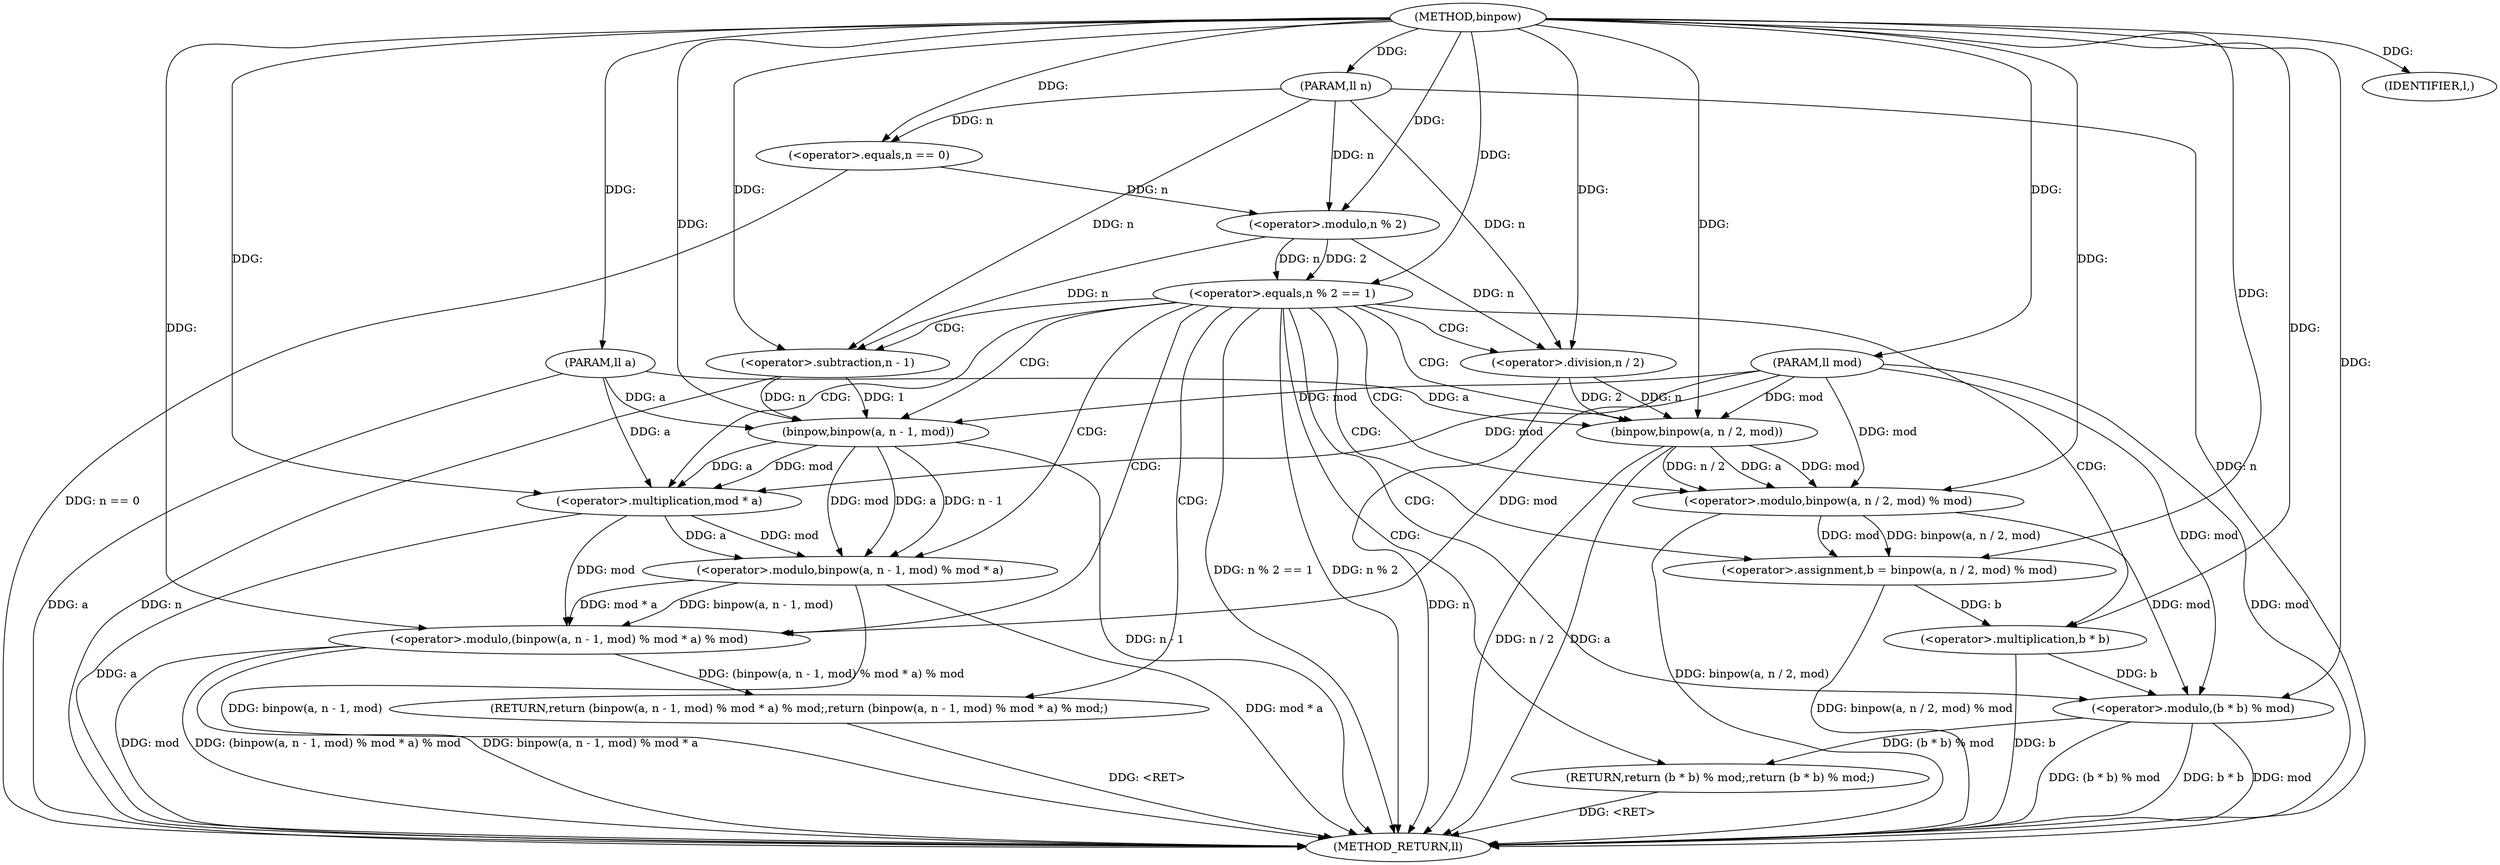digraph "binpow" {  
"1000150" [label = "(METHOD,binpow)" ]
"1000198" [label = "(METHOD_RETURN,ll)" ]
"1000151" [label = "(PARAM,ll a)" ]
"1000152" [label = "(PARAM,ll n)" ]
"1000153" [label = "(PARAM,ll mod)" ]
"1000159" [label = "(IDENTIFIER,l,)" ]
"1000156" [label = "(<operator>.equals,n == 0)" ]
"1000161" [label = "(<operator>.equals,n % 2 == 1)" ]
"1000166" [label = "(RETURN,return (binpow(a, n - 1, mod) % mod * a) % mod;,return (binpow(a, n - 1, mod) % mod * a) % mod;)" ]
"1000167" [label = "(<operator>.modulo,(binpow(a, n - 1, mod) % mod * a) % mod)" ]
"1000162" [label = "(<operator>.modulo,n % 2)" ]
"1000182" [label = "(<operator>.assignment,b = binpow(a, n / 2, mod) % mod)" ]
"1000192" [label = "(RETURN,return (b * b) % mod;,return (b * b) % mod;)" ]
"1000168" [label = "(<operator>.modulo,binpow(a, n - 1, mod) % mod * a)" ]
"1000193" [label = "(<operator>.modulo,(b * b) % mod)" ]
"1000169" [label = "(binpow,binpow(a, n - 1, mod))" ]
"1000175" [label = "(<operator>.multiplication,mod * a)" ]
"1000184" [label = "(<operator>.modulo,binpow(a, n / 2, mod) % mod)" ]
"1000171" [label = "(<operator>.subtraction,n - 1)" ]
"1000185" [label = "(binpow,binpow(a, n / 2, mod))" ]
"1000194" [label = "(<operator>.multiplication,b * b)" ]
"1000187" [label = "(<operator>.division,n / 2)" ]
  "1000151" -> "1000198"  [ label = "DDG: a"] 
  "1000152" -> "1000198"  [ label = "DDG: n"] 
  "1000153" -> "1000198"  [ label = "DDG: mod"] 
  "1000156" -> "1000198"  [ label = "DDG: n == 0"] 
  "1000161" -> "1000198"  [ label = "DDG: n % 2"] 
  "1000161" -> "1000198"  [ label = "DDG: n % 2 == 1"] 
  "1000185" -> "1000198"  [ label = "DDG: a"] 
  "1000187" -> "1000198"  [ label = "DDG: n"] 
  "1000185" -> "1000198"  [ label = "DDG: n / 2"] 
  "1000184" -> "1000198"  [ label = "DDG: binpow(a, n / 2, mod)"] 
  "1000182" -> "1000198"  [ label = "DDG: binpow(a, n / 2, mod) % mod"] 
  "1000194" -> "1000198"  [ label = "DDG: b"] 
  "1000193" -> "1000198"  [ label = "DDG: b * b"] 
  "1000193" -> "1000198"  [ label = "DDG: mod"] 
  "1000193" -> "1000198"  [ label = "DDG: (b * b) % mod"] 
  "1000171" -> "1000198"  [ label = "DDG: n"] 
  "1000169" -> "1000198"  [ label = "DDG: n - 1"] 
  "1000168" -> "1000198"  [ label = "DDG: binpow(a, n - 1, mod)"] 
  "1000175" -> "1000198"  [ label = "DDG: a"] 
  "1000168" -> "1000198"  [ label = "DDG: mod * a"] 
  "1000167" -> "1000198"  [ label = "DDG: binpow(a, n - 1, mod) % mod * a"] 
  "1000167" -> "1000198"  [ label = "DDG: mod"] 
  "1000167" -> "1000198"  [ label = "DDG: (binpow(a, n - 1, mod) % mod * a) % mod"] 
  "1000166" -> "1000198"  [ label = "DDG: <RET>"] 
  "1000192" -> "1000198"  [ label = "DDG: <RET>"] 
  "1000150" -> "1000151"  [ label = "DDG: "] 
  "1000150" -> "1000152"  [ label = "DDG: "] 
  "1000150" -> "1000153"  [ label = "DDG: "] 
  "1000150" -> "1000159"  [ label = "DDG: "] 
  "1000167" -> "1000166"  [ label = "DDG: (binpow(a, n - 1, mod) % mod * a) % mod"] 
  "1000152" -> "1000156"  [ label = "DDG: n"] 
  "1000150" -> "1000156"  [ label = "DDG: "] 
  "1000162" -> "1000161"  [ label = "DDG: n"] 
  "1000162" -> "1000161"  [ label = "DDG: 2"] 
  "1000150" -> "1000161"  [ label = "DDG: "] 
  "1000156" -> "1000162"  [ label = "DDG: n"] 
  "1000152" -> "1000162"  [ label = "DDG: n"] 
  "1000150" -> "1000162"  [ label = "DDG: "] 
  "1000168" -> "1000167"  [ label = "DDG: binpow(a, n - 1, mod)"] 
  "1000168" -> "1000167"  [ label = "DDG: mod * a"] 
  "1000175" -> "1000167"  [ label = "DDG: mod"] 
  "1000153" -> "1000167"  [ label = "DDG: mod"] 
  "1000150" -> "1000167"  [ label = "DDG: "] 
  "1000184" -> "1000182"  [ label = "DDG: mod"] 
  "1000184" -> "1000182"  [ label = "DDG: binpow(a, n / 2, mod)"] 
  "1000193" -> "1000192"  [ label = "DDG: (b * b) % mod"] 
  "1000169" -> "1000168"  [ label = "DDG: a"] 
  "1000169" -> "1000168"  [ label = "DDG: n - 1"] 
  "1000169" -> "1000168"  [ label = "DDG: mod"] 
  "1000175" -> "1000168"  [ label = "DDG: mod"] 
  "1000175" -> "1000168"  [ label = "DDG: a"] 
  "1000150" -> "1000182"  [ label = "DDG: "] 
  "1000151" -> "1000169"  [ label = "DDG: a"] 
  "1000150" -> "1000169"  [ label = "DDG: "] 
  "1000171" -> "1000169"  [ label = "DDG: n"] 
  "1000171" -> "1000169"  [ label = "DDG: 1"] 
  "1000153" -> "1000169"  [ label = "DDG: mod"] 
  "1000169" -> "1000175"  [ label = "DDG: mod"] 
  "1000153" -> "1000175"  [ label = "DDG: mod"] 
  "1000150" -> "1000175"  [ label = "DDG: "] 
  "1000169" -> "1000175"  [ label = "DDG: a"] 
  "1000151" -> "1000175"  [ label = "DDG: a"] 
  "1000185" -> "1000184"  [ label = "DDG: mod"] 
  "1000185" -> "1000184"  [ label = "DDG: n / 2"] 
  "1000185" -> "1000184"  [ label = "DDG: a"] 
  "1000153" -> "1000184"  [ label = "DDG: mod"] 
  "1000150" -> "1000184"  [ label = "DDG: "] 
  "1000194" -> "1000193"  [ label = "DDG: b"] 
  "1000184" -> "1000193"  [ label = "DDG: mod"] 
  "1000153" -> "1000193"  [ label = "DDG: mod"] 
  "1000150" -> "1000193"  [ label = "DDG: "] 
  "1000162" -> "1000171"  [ label = "DDG: n"] 
  "1000152" -> "1000171"  [ label = "DDG: n"] 
  "1000150" -> "1000171"  [ label = "DDG: "] 
  "1000151" -> "1000185"  [ label = "DDG: a"] 
  "1000150" -> "1000185"  [ label = "DDG: "] 
  "1000153" -> "1000185"  [ label = "DDG: mod"] 
  "1000187" -> "1000185"  [ label = "DDG: n"] 
  "1000187" -> "1000185"  [ label = "DDG: 2"] 
  "1000182" -> "1000194"  [ label = "DDG: b"] 
  "1000150" -> "1000194"  [ label = "DDG: "] 
  "1000162" -> "1000187"  [ label = "DDG: n"] 
  "1000152" -> "1000187"  [ label = "DDG: n"] 
  "1000150" -> "1000187"  [ label = "DDG: "] 
  "1000161" -> "1000168"  [ label = "CDG: "] 
  "1000161" -> "1000167"  [ label = "CDG: "] 
  "1000161" -> "1000175"  [ label = "CDG: "] 
  "1000161" -> "1000171"  [ label = "CDG: "] 
  "1000161" -> "1000182"  [ label = "CDG: "] 
  "1000161" -> "1000193"  [ label = "CDG: "] 
  "1000161" -> "1000194"  [ label = "CDG: "] 
  "1000161" -> "1000192"  [ label = "CDG: "] 
  "1000161" -> "1000184"  [ label = "CDG: "] 
  "1000161" -> "1000166"  [ label = "CDG: "] 
  "1000161" -> "1000187"  [ label = "CDG: "] 
  "1000161" -> "1000169"  [ label = "CDG: "] 
  "1000161" -> "1000185"  [ label = "CDG: "] 
}
